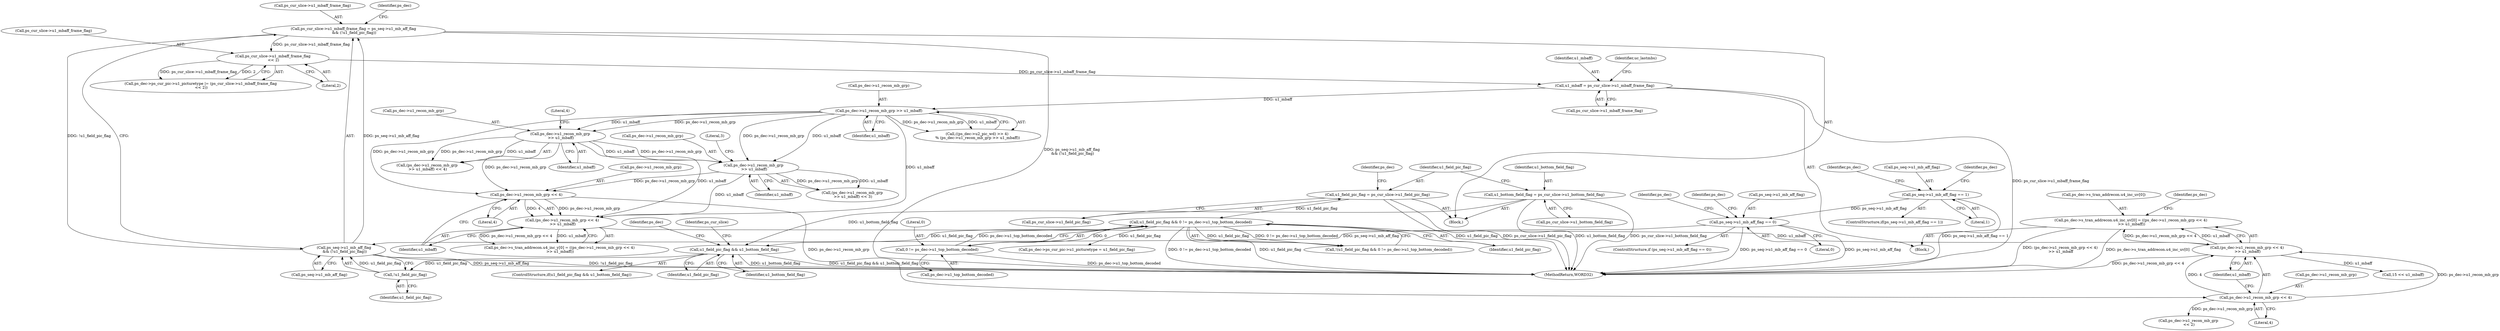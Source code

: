 digraph "0_Android_f634481e940421020e52f511c1fb34aac1db4b2f@array" {
"1001879" [label="(Call,ps_dec->s_tran_addrecon.u4_inc_uv[0] = ((ps_dec->u1_recon_mb_grp << 4)\n >> u1_mbaff))"];
"1001887" [label="(Call,(ps_dec->u1_recon_mb_grp << 4)\n >> u1_mbaff)"];
"1001888" [label="(Call,ps_dec->u1_recon_mb_grp << 4)"];
"1001873" [label="(Call,ps_dec->u1_recon_mb_grp << 4)"];
"1001761" [label="(Call,ps_dec->u1_recon_mb_grp >> u1_mbaff)"];
"1001747" [label="(Call,u1_mbaff = ps_cur_slice->u1_mbaff_frame_flag)"];
"1001364" [label="(Call,ps_cur_slice->u1_mbaff_frame_flag\n << 2)"];
"1001348" [label="(Call,ps_cur_slice->u1_mbaff_frame_flag = ps_seq->u1_mb_aff_flag\n && (!u1_field_pic_flag))"];
"1001352" [label="(Call,ps_seq->u1_mb_aff_flag\n && (!u1_field_pic_flag))"];
"1000312" [label="(Call,ps_seq->u1_mb_aff_flag == 0)"];
"1000284" [label="(Call,ps_seq->u1_mb_aff_flag == 1)"];
"1001356" [label="(Call,!u1_field_pic_flag)"];
"1001245" [label="(Call,u1_field_pic_flag && u1_bottom_field_flag)"];
"1000814" [label="(Call,u1_field_pic_flag && 0 != ps_dec->u1_top_bottom_decoded)"];
"1000181" [label="(Call,u1_field_pic_flag = ps_cur_slice->u1_field_pic_flag)"];
"1000816" [label="(Call,0 != ps_dec->u1_top_bottom_decoded)"];
"1000175" [label="(Call,u1_bottom_field_flag = ps_cur_slice->u1_bottom_field_flag)"];
"1001790" [label="(Call,ps_dec->u1_recon_mb_grp\n >> u1_mbaff)"];
"1001775" [label="(Call,ps_dec->u1_recon_mb_grp\n >> u1_mbaff)"];
"1001872" [label="(Call,(ps_dec->u1_recon_mb_grp << 4)\n >> u1_mbaff)"];
"1001737" [label="(Block,)"];
"1001755" [label="(Call,((ps_dec->u2_pic_wd) >> 4)\n % (ps_dec->u1_recon_mb_grp >> u1_mbaff))"];
"1001779" [label="(Identifier,u1_mbaff)"];
"1001761" [label="(Call,ps_dec->u1_recon_mb_grp >> u1_mbaff)"];
"1000817" [label="(Literal,0)"];
"1001791" [label="(Call,ps_dec->u1_recon_mb_grp)"];
"1000818" [label="(Call,ps_dec->u1_top_bottom_decoded)"];
"1001953" [label="(Call,ps_dec->u1_recon_mb_grp\n << 2)"];
"1001774" [label="(Call,(ps_dec->u1_recon_mb_grp\n >> u1_mbaff) << 4)"];
"1001368" [label="(Literal,2)"];
"1000316" [label="(Literal,0)"];
"1001358" [label="(Call,ps_dec->ps_cur_pic->u1_picturetype |= (ps_cur_slice->u1_mbaff_frame_flag\n << 2))"];
"1001795" [label="(Literal,3)"];
"1000814" [label="(Call,u1_field_pic_flag && 0 != ps_dec->u1_top_bottom_decoded)"];
"1000175" [label="(Call,u1_bottom_field_flag = ps_cur_slice->u1_bottom_field_flag)"];
"1000182" [label="(Identifier,u1_field_pic_flag)"];
"1001754" [label="(Identifier,uc_lastmbs)"];
"1001888" [label="(Call,ps_dec->u1_recon_mb_grp << 4)"];
"1000176" [label="(Identifier,u1_bottom_field_flag)"];
"1000815" [label="(Identifier,u1_field_pic_flag)"];
"1001780" [label="(Literal,4)"];
"1000325" [label="(Identifier,ps_dec)"];
"1001915" [label="(Call,15 << u1_mbaff)"];
"1000320" [label="(Identifier,ps_dec)"];
"1001348" [label="(Call,ps_cur_slice->u1_mbaff_frame_flag = ps_seq->u1_mb_aff_flag\n && (!u1_field_pic_flag))"];
"1001877" [label="(Literal,4)"];
"1001765" [label="(Identifier,u1_mbaff)"];
"1001794" [label="(Identifier,u1_mbaff)"];
"1001747" [label="(Call,u1_mbaff = ps_cur_slice->u1_mbaff_frame_flag)"];
"1000813" [label="(Call,!(u1_field_pic_flag && 0 != ps_dec->u1_top_bottom_decoded))"];
"1001352" [label="(Call,ps_seq->u1_mb_aff_flag\n && (!u1_field_pic_flag))"];
"1000311" [label="(ControlStructure,if (ps_seq->u1_mb_aff_flag == 0))"];
"1001244" [label="(ControlStructure,if(u1_field_pic_flag && u1_bottom_field_flag))"];
"1001789" [label="(Call,(ps_dec->u1_recon_mb_grp\n >> u1_mbaff) << 3)"];
"1001350" [label="(Identifier,ps_cur_slice)"];
"1001749" [label="(Call,ps_cur_slice->u1_mbaff_frame_flag)"];
"1000816" [label="(Call,0 != ps_dec->u1_top_bottom_decoded)"];
"1001864" [label="(Call,ps_dec->s_tran_addrecon.u4_inc_y[0] = ((ps_dec->u1_recon_mb_grp << 4)\n >> u1_mbaff))"];
"1000284" [label="(Call,ps_seq->u1_mb_aff_flag == 1)"];
"1001898" [label="(Identifier,ps_dec)"];
"1001364" [label="(Call,ps_cur_slice->u1_mbaff_frame_flag\n << 2)"];
"1000313" [label="(Call,ps_seq->u1_mb_aff_flag)"];
"1000308" [label="(Identifier,ps_dec)"];
"1001892" [label="(Literal,4)"];
"1001357" [label="(Identifier,u1_field_pic_flag)"];
"1001893" [label="(Identifier,u1_mbaff)"];
"1000181" [label="(Call,u1_field_pic_flag = ps_cur_slice->u1_field_pic_flag)"];
"1000285" [label="(Call,ps_seq->u1_mb_aff_flag)"];
"1000288" [label="(Literal,1)"];
"1001245" [label="(Call,u1_field_pic_flag && u1_bottom_field_flag)"];
"1001356" [label="(Call,!u1_field_pic_flag)"];
"1001246" [label="(Identifier,u1_field_pic_flag)"];
"1000177" [label="(Call,ps_cur_slice->u1_bottom_field_flag)"];
"1001874" [label="(Call,ps_dec->u1_recon_mb_grp)"];
"1001247" [label="(Identifier,u1_bottom_field_flag)"];
"1001878" [label="(Identifier,u1_mbaff)"];
"1000292" [label="(Identifier,ps_dec)"];
"1001887" [label="(Call,(ps_dec->u1_recon_mb_grp << 4)\n >> u1_mbaff)"];
"1001762" [label="(Call,ps_dec->u1_recon_mb_grp)"];
"1001748" [label="(Identifier,u1_mbaff)"];
"1000141" [label="(Block,)"];
"1001872" [label="(Call,(ps_dec->u1_recon_mb_grp << 4)\n >> u1_mbaff)"];
"1001353" [label="(Call,ps_seq->u1_mb_aff_flag)"];
"1001889" [label="(Call,ps_dec->u1_recon_mb_grp)"];
"1001790" [label="(Call,ps_dec->u1_recon_mb_grp\n >> u1_mbaff)"];
"1001879" [label="(Call,ps_dec->s_tran_addrecon.u4_inc_uv[0] = ((ps_dec->u1_recon_mb_grp << 4)\n >> u1_mbaff))"];
"1001775" [label="(Call,ps_dec->u1_recon_mb_grp\n >> u1_mbaff)"];
"1001365" [label="(Call,ps_cur_slice->u1_mbaff_frame_flag)"];
"1001349" [label="(Call,ps_cur_slice->u1_mbaff_frame_flag)"];
"1000283" [label="(ControlStructure,if(ps_seq->u1_mb_aff_flag == 1))"];
"1001776" [label="(Call,ps_dec->u1_recon_mb_grp)"];
"1001361" [label="(Identifier,ps_dec)"];
"1000191" [label="(Identifier,ps_dec)"];
"1001154" [label="(Call,ps_dec->ps_cur_pic->u1_picturetype = u1_field_pic_flag)"];
"1000183" [label="(Call,ps_cur_slice->u1_field_pic_flag)"];
"1001255" [label="(Identifier,ps_dec)"];
"1002154" [label="(MethodReturn,WORD32)"];
"1001873" [label="(Call,ps_dec->u1_recon_mb_grp << 4)"];
"1001880" [label="(Call,ps_dec->s_tran_addrecon.u4_inc_uv[0])"];
"1000312" [label="(Call,ps_seq->u1_mb_aff_flag == 0)"];
"1001879" -> "1001737"  [label="AST: "];
"1001879" -> "1001887"  [label="CFG: "];
"1001880" -> "1001879"  [label="AST: "];
"1001887" -> "1001879"  [label="AST: "];
"1001898" -> "1001879"  [label="CFG: "];
"1001879" -> "1002154"  [label="DDG: (ps_dec->u1_recon_mb_grp << 4)\n >> u1_mbaff"];
"1001879" -> "1002154"  [label="DDG: ps_dec->s_tran_addrecon.u4_inc_uv[0]"];
"1001887" -> "1001879"  [label="DDG: ps_dec->u1_recon_mb_grp << 4"];
"1001887" -> "1001879"  [label="DDG: u1_mbaff"];
"1001887" -> "1001893"  [label="CFG: "];
"1001888" -> "1001887"  [label="AST: "];
"1001893" -> "1001887"  [label="AST: "];
"1001887" -> "1002154"  [label="DDG: ps_dec->u1_recon_mb_grp << 4"];
"1001888" -> "1001887"  [label="DDG: ps_dec->u1_recon_mb_grp"];
"1001888" -> "1001887"  [label="DDG: 4"];
"1001872" -> "1001887"  [label="DDG: u1_mbaff"];
"1001887" -> "1001915"  [label="DDG: u1_mbaff"];
"1001888" -> "1001892"  [label="CFG: "];
"1001889" -> "1001888"  [label="AST: "];
"1001892" -> "1001888"  [label="AST: "];
"1001893" -> "1001888"  [label="CFG: "];
"1001873" -> "1001888"  [label="DDG: ps_dec->u1_recon_mb_grp"];
"1001888" -> "1001953"  [label="DDG: ps_dec->u1_recon_mb_grp"];
"1001873" -> "1001872"  [label="AST: "];
"1001873" -> "1001877"  [label="CFG: "];
"1001874" -> "1001873"  [label="AST: "];
"1001877" -> "1001873"  [label="AST: "];
"1001878" -> "1001873"  [label="CFG: "];
"1001873" -> "1001872"  [label="DDG: ps_dec->u1_recon_mb_grp"];
"1001873" -> "1001872"  [label="DDG: 4"];
"1001761" -> "1001873"  [label="DDG: ps_dec->u1_recon_mb_grp"];
"1001790" -> "1001873"  [label="DDG: ps_dec->u1_recon_mb_grp"];
"1001775" -> "1001873"  [label="DDG: ps_dec->u1_recon_mb_grp"];
"1001761" -> "1001755"  [label="AST: "];
"1001761" -> "1001765"  [label="CFG: "];
"1001762" -> "1001761"  [label="AST: "];
"1001765" -> "1001761"  [label="AST: "];
"1001755" -> "1001761"  [label="CFG: "];
"1001761" -> "1001755"  [label="DDG: ps_dec->u1_recon_mb_grp"];
"1001761" -> "1001755"  [label="DDG: u1_mbaff"];
"1001747" -> "1001761"  [label="DDG: u1_mbaff"];
"1001761" -> "1001775"  [label="DDG: ps_dec->u1_recon_mb_grp"];
"1001761" -> "1001775"  [label="DDG: u1_mbaff"];
"1001761" -> "1001790"  [label="DDG: ps_dec->u1_recon_mb_grp"];
"1001761" -> "1001790"  [label="DDG: u1_mbaff"];
"1001761" -> "1001872"  [label="DDG: u1_mbaff"];
"1001747" -> "1001737"  [label="AST: "];
"1001747" -> "1001749"  [label="CFG: "];
"1001748" -> "1001747"  [label="AST: "];
"1001749" -> "1001747"  [label="AST: "];
"1001754" -> "1001747"  [label="CFG: "];
"1001747" -> "1002154"  [label="DDG: ps_cur_slice->u1_mbaff_frame_flag"];
"1001364" -> "1001747"  [label="DDG: ps_cur_slice->u1_mbaff_frame_flag"];
"1001364" -> "1001358"  [label="AST: "];
"1001364" -> "1001368"  [label="CFG: "];
"1001365" -> "1001364"  [label="AST: "];
"1001368" -> "1001364"  [label="AST: "];
"1001358" -> "1001364"  [label="CFG: "];
"1001364" -> "1001358"  [label="DDG: ps_cur_slice->u1_mbaff_frame_flag"];
"1001364" -> "1001358"  [label="DDG: 2"];
"1001348" -> "1001364"  [label="DDG: ps_cur_slice->u1_mbaff_frame_flag"];
"1001348" -> "1000141"  [label="AST: "];
"1001348" -> "1001352"  [label="CFG: "];
"1001349" -> "1001348"  [label="AST: "];
"1001352" -> "1001348"  [label="AST: "];
"1001361" -> "1001348"  [label="CFG: "];
"1001348" -> "1002154"  [label="DDG: ps_seq->u1_mb_aff_flag\n && (!u1_field_pic_flag)"];
"1001352" -> "1001348"  [label="DDG: ps_seq->u1_mb_aff_flag"];
"1001352" -> "1001348"  [label="DDG: !u1_field_pic_flag"];
"1001352" -> "1001353"  [label="CFG: "];
"1001352" -> "1001356"  [label="CFG: "];
"1001353" -> "1001352"  [label="AST: "];
"1001356" -> "1001352"  [label="AST: "];
"1001352" -> "1002154"  [label="DDG: ps_seq->u1_mb_aff_flag"];
"1001352" -> "1002154"  [label="DDG: !u1_field_pic_flag"];
"1000312" -> "1001352"  [label="DDG: ps_seq->u1_mb_aff_flag"];
"1001356" -> "1001352"  [label="DDG: u1_field_pic_flag"];
"1000312" -> "1000311"  [label="AST: "];
"1000312" -> "1000316"  [label="CFG: "];
"1000313" -> "1000312"  [label="AST: "];
"1000316" -> "1000312"  [label="AST: "];
"1000320" -> "1000312"  [label="CFG: "];
"1000325" -> "1000312"  [label="CFG: "];
"1000312" -> "1002154"  [label="DDG: ps_seq->u1_mb_aff_flag == 0"];
"1000312" -> "1002154"  [label="DDG: ps_seq->u1_mb_aff_flag"];
"1000284" -> "1000312"  [label="DDG: ps_seq->u1_mb_aff_flag"];
"1000284" -> "1000283"  [label="AST: "];
"1000284" -> "1000288"  [label="CFG: "];
"1000285" -> "1000284"  [label="AST: "];
"1000288" -> "1000284"  [label="AST: "];
"1000292" -> "1000284"  [label="CFG: "];
"1000308" -> "1000284"  [label="CFG: "];
"1000284" -> "1002154"  [label="DDG: ps_seq->u1_mb_aff_flag == 1"];
"1001356" -> "1001357"  [label="CFG: "];
"1001357" -> "1001356"  [label="AST: "];
"1001245" -> "1001356"  [label="DDG: u1_field_pic_flag"];
"1001245" -> "1001244"  [label="AST: "];
"1001245" -> "1001246"  [label="CFG: "];
"1001245" -> "1001247"  [label="CFG: "];
"1001246" -> "1001245"  [label="AST: "];
"1001247" -> "1001245"  [label="AST: "];
"1001255" -> "1001245"  [label="CFG: "];
"1001350" -> "1001245"  [label="CFG: "];
"1001245" -> "1002154"  [label="DDG: u1_bottom_field_flag"];
"1001245" -> "1002154"  [label="DDG: u1_field_pic_flag && u1_bottom_field_flag"];
"1000814" -> "1001245"  [label="DDG: u1_field_pic_flag"];
"1000175" -> "1001245"  [label="DDG: u1_bottom_field_flag"];
"1000814" -> "1000813"  [label="AST: "];
"1000814" -> "1000815"  [label="CFG: "];
"1000814" -> "1000816"  [label="CFG: "];
"1000815" -> "1000814"  [label="AST: "];
"1000816" -> "1000814"  [label="AST: "];
"1000813" -> "1000814"  [label="CFG: "];
"1000814" -> "1002154"  [label="DDG: 0 != ps_dec->u1_top_bottom_decoded"];
"1000814" -> "1002154"  [label="DDG: u1_field_pic_flag"];
"1000814" -> "1000813"  [label="DDG: u1_field_pic_flag"];
"1000814" -> "1000813"  [label="DDG: 0 != ps_dec->u1_top_bottom_decoded"];
"1000181" -> "1000814"  [label="DDG: u1_field_pic_flag"];
"1000816" -> "1000814"  [label="DDG: 0"];
"1000816" -> "1000814"  [label="DDG: ps_dec->u1_top_bottom_decoded"];
"1000814" -> "1001154"  [label="DDG: u1_field_pic_flag"];
"1000181" -> "1000141"  [label="AST: "];
"1000181" -> "1000183"  [label="CFG: "];
"1000182" -> "1000181"  [label="AST: "];
"1000183" -> "1000181"  [label="AST: "];
"1000191" -> "1000181"  [label="CFG: "];
"1000181" -> "1002154"  [label="DDG: u1_field_pic_flag"];
"1000181" -> "1002154"  [label="DDG: ps_cur_slice->u1_field_pic_flag"];
"1000816" -> "1000818"  [label="CFG: "];
"1000817" -> "1000816"  [label="AST: "];
"1000818" -> "1000816"  [label="AST: "];
"1000816" -> "1002154"  [label="DDG: ps_dec->u1_top_bottom_decoded"];
"1000175" -> "1000141"  [label="AST: "];
"1000175" -> "1000177"  [label="CFG: "];
"1000176" -> "1000175"  [label="AST: "];
"1000177" -> "1000175"  [label="AST: "];
"1000182" -> "1000175"  [label="CFG: "];
"1000175" -> "1002154"  [label="DDG: u1_bottom_field_flag"];
"1000175" -> "1002154"  [label="DDG: ps_cur_slice->u1_bottom_field_flag"];
"1001790" -> "1001789"  [label="AST: "];
"1001790" -> "1001794"  [label="CFG: "];
"1001791" -> "1001790"  [label="AST: "];
"1001794" -> "1001790"  [label="AST: "];
"1001795" -> "1001790"  [label="CFG: "];
"1001790" -> "1001789"  [label="DDG: ps_dec->u1_recon_mb_grp"];
"1001790" -> "1001789"  [label="DDG: u1_mbaff"];
"1001775" -> "1001790"  [label="DDG: ps_dec->u1_recon_mb_grp"];
"1001775" -> "1001790"  [label="DDG: u1_mbaff"];
"1001790" -> "1001872"  [label="DDG: u1_mbaff"];
"1001775" -> "1001774"  [label="AST: "];
"1001775" -> "1001779"  [label="CFG: "];
"1001776" -> "1001775"  [label="AST: "];
"1001779" -> "1001775"  [label="AST: "];
"1001780" -> "1001775"  [label="CFG: "];
"1001775" -> "1001774"  [label="DDG: ps_dec->u1_recon_mb_grp"];
"1001775" -> "1001774"  [label="DDG: u1_mbaff"];
"1001775" -> "1001872"  [label="DDG: u1_mbaff"];
"1001872" -> "1001864"  [label="AST: "];
"1001872" -> "1001878"  [label="CFG: "];
"1001878" -> "1001872"  [label="AST: "];
"1001864" -> "1001872"  [label="CFG: "];
"1001872" -> "1001864"  [label="DDG: ps_dec->u1_recon_mb_grp << 4"];
"1001872" -> "1001864"  [label="DDG: u1_mbaff"];
}
